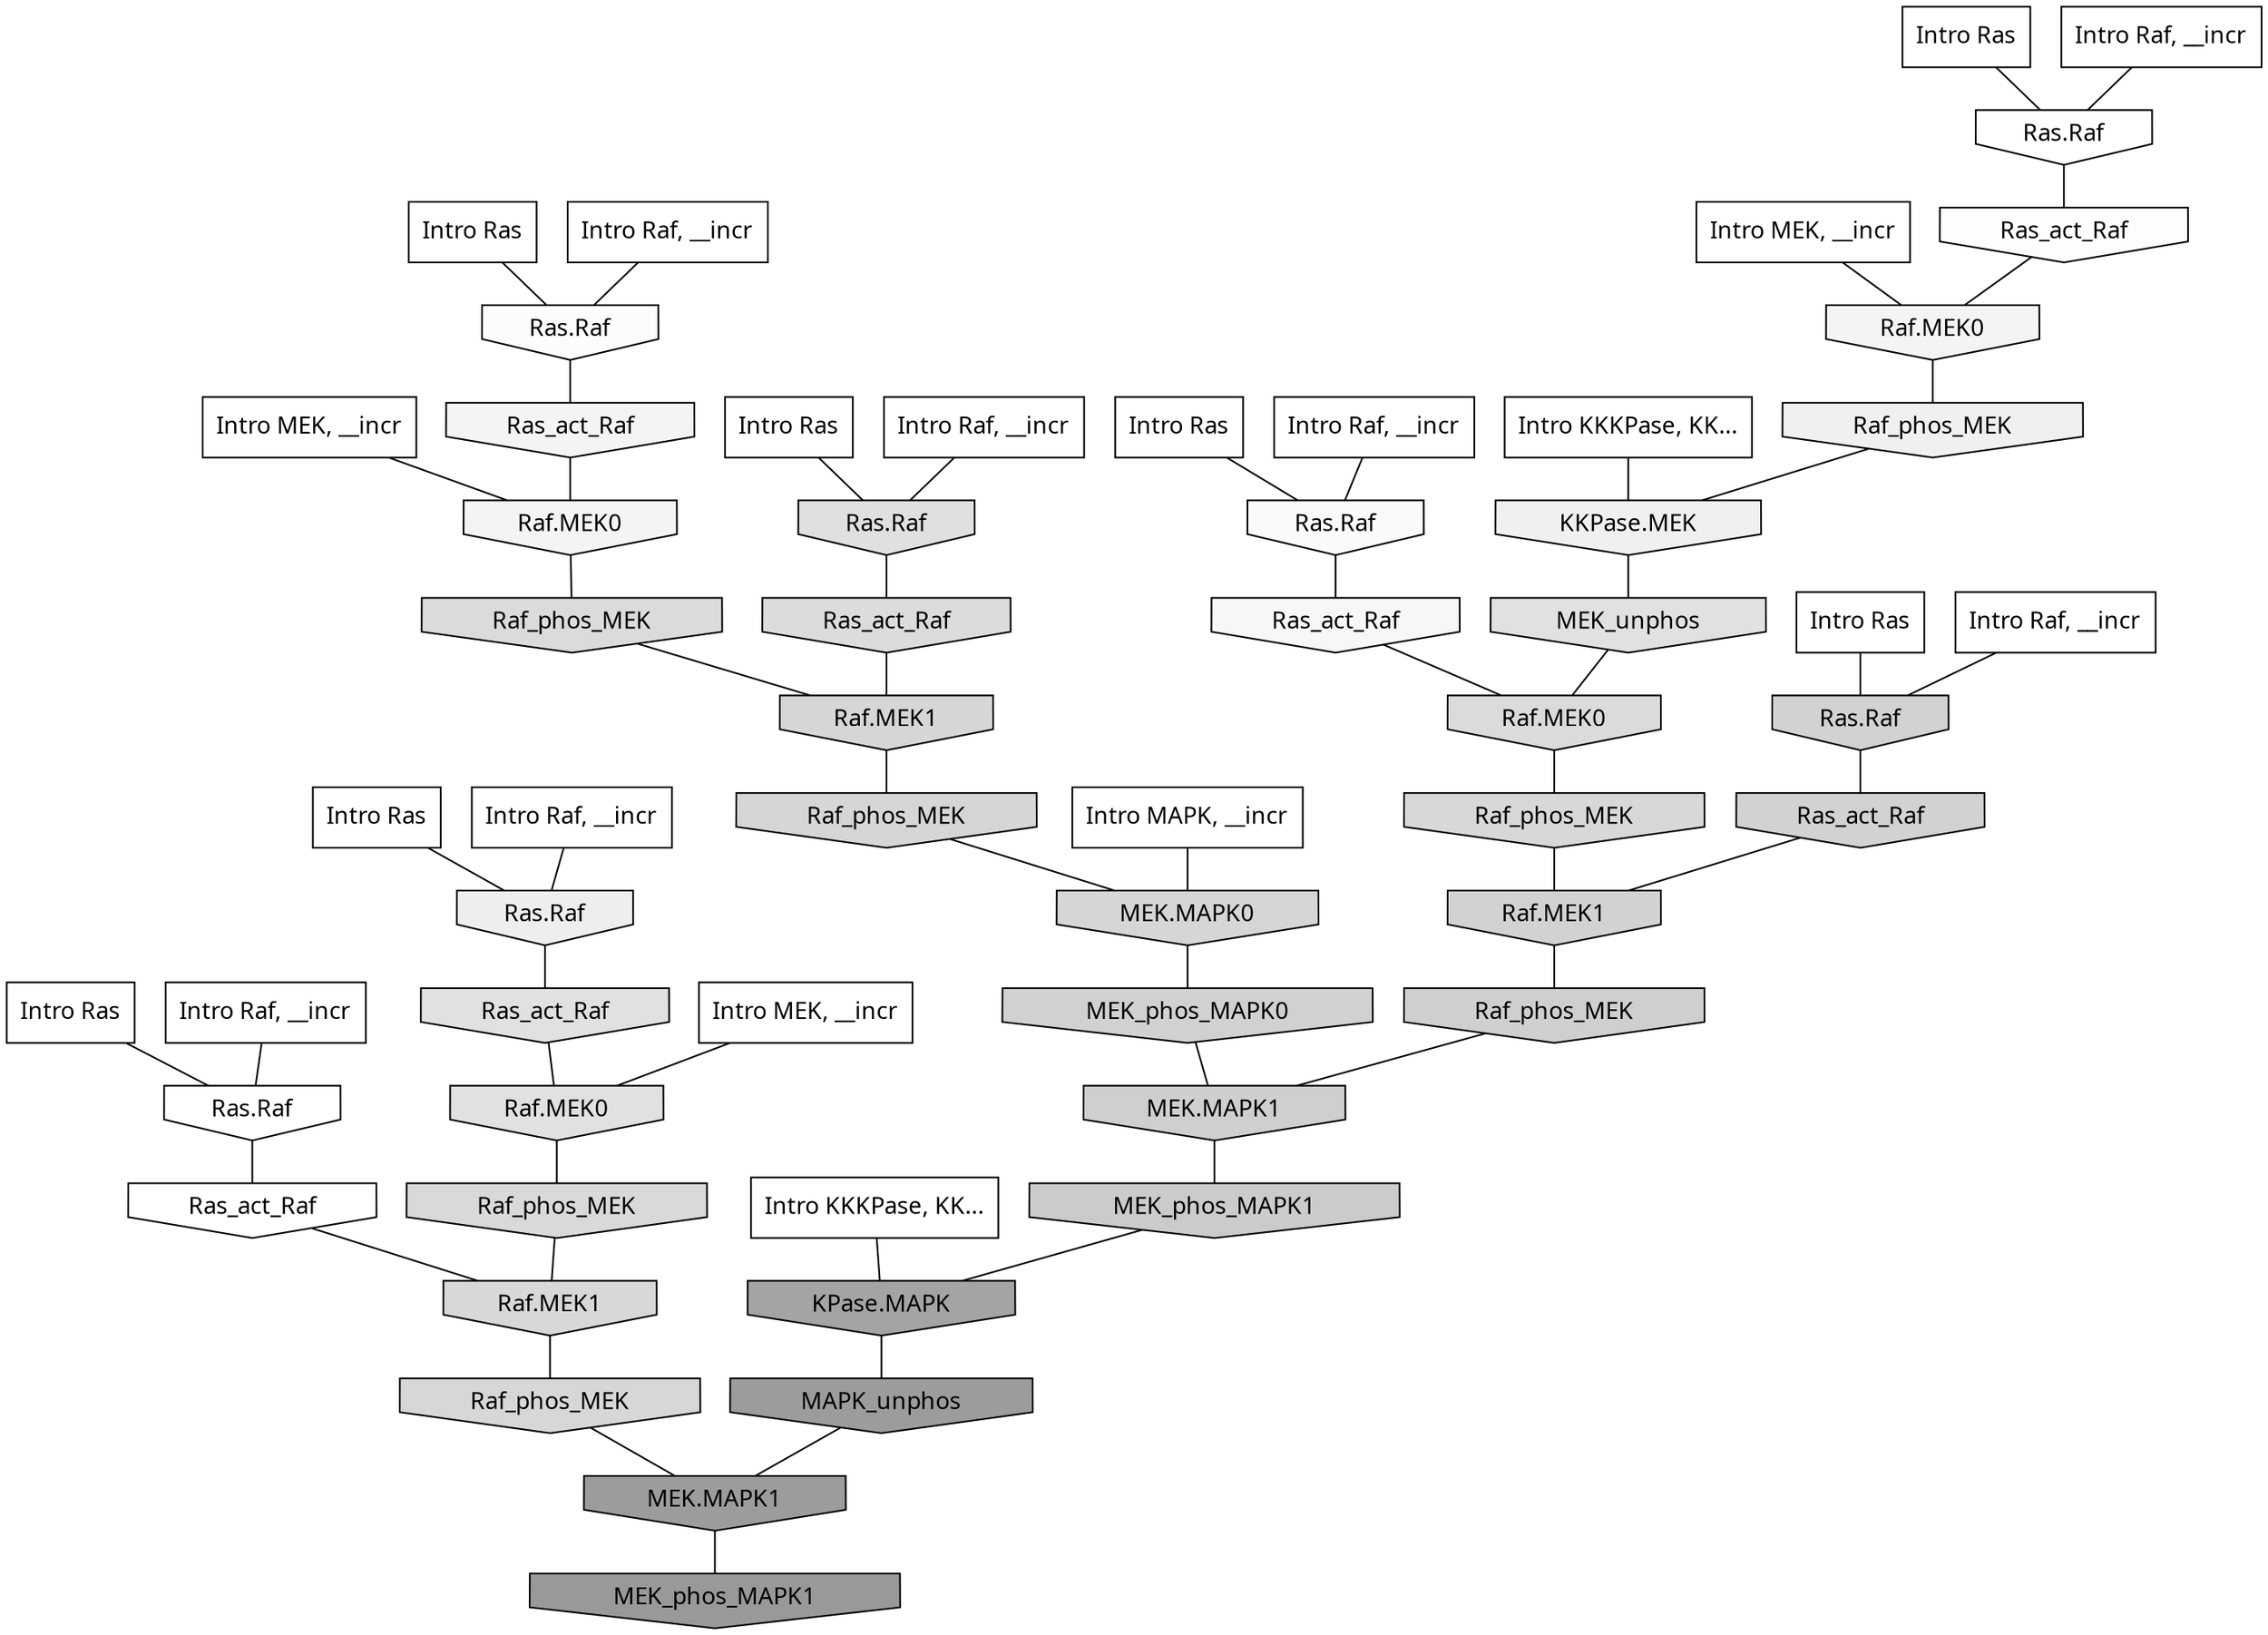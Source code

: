 digraph G{
  rankdir="TB";
  ranksep=0.30;
  node [fontname="CMU Serif"];
  edge [fontname="CMU Serif"];
  
  2 [label="Intro Ras", shape=rectangle, style=filled, fillcolor="0.000 0.000 1.000"]
  
  5 [label="Intro Ras", shape=rectangle, style=filled, fillcolor="0.000 0.000 1.000"]
  
  24 [label="Intro Ras", shape=rectangle, style=filled, fillcolor="0.000 0.000 1.000"]
  
  41 [label="Intro Ras", shape=rectangle, style=filled, fillcolor="0.000 0.000 1.000"]
  
  43 [label="Intro Ras", shape=rectangle, style=filled, fillcolor="0.000 0.000 1.000"]
  
  46 [label="Intro Ras", shape=rectangle, style=filled, fillcolor="0.000 0.000 1.000"]
  
  94 [label="Intro Ras", shape=rectangle, style=filled, fillcolor="0.000 0.000 1.000"]
  
  277 [label="Intro Raf, __incr", shape=rectangle, style=filled, fillcolor="0.000 0.000 1.000"]
  
  411 [label="Intro Raf, __incr", shape=rectangle, style=filled, fillcolor="0.000 0.000 1.000"]
  
  449 [label="Intro Raf, __incr", shape=rectangle, style=filled, fillcolor="0.000 0.000 1.000"]
  
  635 [label="Intro Raf, __incr", shape=rectangle, style=filled, fillcolor="0.000 0.000 1.000"]
  
  802 [label="Intro Raf, __incr", shape=rectangle, style=filled, fillcolor="0.000 0.000 1.000"]
  
  847 [label="Intro Raf, __incr", shape=rectangle, style=filled, fillcolor="0.000 0.000 1.000"]
  
  1018 [label="Intro Raf, __incr", shape=rectangle, style=filled, fillcolor="0.000 0.000 1.000"]
  
  1430 [label="Intro MEK, __incr", shape=rectangle, style=filled, fillcolor="0.000 0.000 1.000"]
  
  1698 [label="Intro MEK, __incr", shape=rectangle, style=filled, fillcolor="0.000 0.000 1.000"]
  
  2070 [label="Intro MEK, __incr", shape=rectangle, style=filled, fillcolor="0.000 0.000 1.000"]
  
  2484 [label="Intro MAPK, __incr", shape=rectangle, style=filled, fillcolor="0.000 0.000 1.000"]
  
  3106 [label="Intro KKKPase, KK...", shape=rectangle, style=filled, fillcolor="0.000 0.000 1.000"]
  
  3192 [label="Intro KKKPase, KK...", shape=rectangle, style=filled, fillcolor="0.000 0.000 1.000"]
  
  3256 [label="Ras.Raf", shape=invhouse, style=filled, fillcolor="0.000 0.000 1.000"]
  
  3259 [label="Ras.Raf", shape=invhouse, style=filled, fillcolor="0.000 0.000 1.000"]
  
  3299 [label="Ras_act_Raf", shape=invhouse, style=filled, fillcolor="0.000 0.000 1.000"]
  
  3404 [label="Ras_act_Raf", shape=invhouse, style=filled, fillcolor="0.000 0.000 0.992"]
  
  3482 [label="Ras.Raf", shape=invhouse, style=filled, fillcolor="0.000 0.000 0.985"]
  
  3562 [label="Ras.Raf", shape=invhouse, style=filled, fillcolor="0.000 0.000 0.978"]
  
  3738 [label="Ras_act_Raf", shape=invhouse, style=filled, fillcolor="0.000 0.000 0.968"]
  
  4035 [label="Raf.MEK0", shape=invhouse, style=filled, fillcolor="0.000 0.000 0.956"]
  
  4057 [label="Ras_act_Raf", shape=invhouse, style=filled, fillcolor="0.000 0.000 0.955"]
  
  4059 [label="Raf.MEK0", shape=invhouse, style=filled, fillcolor="0.000 0.000 0.955"]
  
  4463 [label="Raf_phos_MEK", shape=invhouse, style=filled, fillcolor="0.000 0.000 0.939"]
  
  4481 [label="KKPase.MEK", shape=invhouse, style=filled, fillcolor="0.000 0.000 0.939"]
  
  4718 [label="Ras.Raf", shape=invhouse, style=filled, fillcolor="0.000 0.000 0.930"]
  
  6206 [label="MEK_unphos", shape=invhouse, style=filled, fillcolor="0.000 0.000 0.882"]
  
  6291 [label="Ras_act_Raf", shape=invhouse, style=filled, fillcolor="0.000 0.000 0.880"]
  
  6293 [label="Raf.MEK0", shape=invhouse, style=filled, fillcolor="0.000 0.000 0.880"]
  
  6431 [label="Ras.Raf", shape=invhouse, style=filled, fillcolor="0.000 0.000 0.876"]
  
  7149 [label="Ras_act_Raf", shape=invhouse, style=filled, fillcolor="0.000 0.000 0.862"]
  
  7265 [label="Raf.MEK0", shape=invhouse, style=filled, fillcolor="0.000 0.000 0.859"]
  
  7452 [label="Raf_phos_MEK", shape=invhouse, style=filled, fillcolor="0.000 0.000 0.856"]
  
  7732 [label="Raf_phos_MEK", shape=invhouse, style=filled, fillcolor="0.000 0.000 0.851"]
  
  7974 [label="Raf.MEK1", shape=invhouse, style=filled, fillcolor="0.000 0.000 0.846"]
  
  8000 [label="Raf_phos_MEK", shape=invhouse, style=filled, fillcolor="0.000 0.000 0.846"]
  
  8273 [label="Raf_phos_MEK", shape=invhouse, style=filled, fillcolor="0.000 0.000 0.842"]
  
  8505 [label="Raf.MEK1", shape=invhouse, style=filled, fillcolor="0.000 0.000 0.837"]
  
  8599 [label="Raf_phos_MEK", shape=invhouse, style=filled, fillcolor="0.000 0.000 0.836"]
  
  8604 [label="MEK.MAPK0", shape=invhouse, style=filled, fillcolor="0.000 0.000 0.836"]
  
  9338 [label="Ras.Raf", shape=invhouse, style=filled, fillcolor="0.000 0.000 0.824"]
  
  9409 [label="Ras_act_Raf", shape=invhouse, style=filled, fillcolor="0.000 0.000 0.823"]
  
  9419 [label="Raf.MEK1", shape=invhouse, style=filled, fillcolor="0.000 0.000 0.823"]
  
  9839 [label="MEK_phos_MAPK0", shape=invhouse, style=filled, fillcolor="0.000 0.000 0.818"]
  
  10339 [label="Raf_phos_MEK", shape=invhouse, style=filled, fillcolor="0.000 0.000 0.812"]
  
  10341 [label="MEK.MAPK1", shape=invhouse, style=filled, fillcolor="0.000 0.000 0.812"]
  
  12056 [label="MEK_phos_MAPK1", shape=invhouse, style=filled, fillcolor="0.000 0.000 0.793"]
  
  20823 [label="KPase.MAPK", shape=invhouse, style=filled, fillcolor="0.000 0.000 0.641"]
  
  21586 [label="MAPK_unphos", shape=invhouse, style=filled, fillcolor="0.000 0.000 0.611"]
  
  21587 [label="MEK.MAPK1", shape=invhouse, style=filled, fillcolor="0.000 0.000 0.611"]
  
  21902 [label="MEK_phos_MAPK1", shape=invhouse, style=filled, fillcolor="0.000 0.000 0.600"]
  
  
  21587 -> 21902 [dir=none, color="0.000 0.000 0.000"] 
  21586 -> 21587 [dir=none, color="0.000 0.000 0.000"] 
  20823 -> 21586 [dir=none, color="0.000 0.000 0.000"] 
  12056 -> 20823 [dir=none, color="0.000 0.000 0.000"] 
  10341 -> 12056 [dir=none, color="0.000 0.000 0.000"] 
  10339 -> 10341 [dir=none, color="0.000 0.000 0.000"] 
  9839 -> 10341 [dir=none, color="0.000 0.000 0.000"] 
  9419 -> 10339 [dir=none, color="0.000 0.000 0.000"] 
  9409 -> 9419 [dir=none, color="0.000 0.000 0.000"] 
  9338 -> 9409 [dir=none, color="0.000 0.000 0.000"] 
  8604 -> 9839 [dir=none, color="0.000 0.000 0.000"] 
  8599 -> 8604 [dir=none, color="0.000 0.000 0.000"] 
  8505 -> 8599 [dir=none, color="0.000 0.000 0.000"] 
  8273 -> 21587 [dir=none, color="0.000 0.000 0.000"] 
  8000 -> 9419 [dir=none, color="0.000 0.000 0.000"] 
  7974 -> 8273 [dir=none, color="0.000 0.000 0.000"] 
  7732 -> 7974 [dir=none, color="0.000 0.000 0.000"] 
  7452 -> 8505 [dir=none, color="0.000 0.000 0.000"] 
  7265 -> 8000 [dir=none, color="0.000 0.000 0.000"] 
  7149 -> 8505 [dir=none, color="0.000 0.000 0.000"] 
  6431 -> 7149 [dir=none, color="0.000 0.000 0.000"] 
  6293 -> 7732 [dir=none, color="0.000 0.000 0.000"] 
  6291 -> 6293 [dir=none, color="0.000 0.000 0.000"] 
  6206 -> 7265 [dir=none, color="0.000 0.000 0.000"] 
  4718 -> 6291 [dir=none, color="0.000 0.000 0.000"] 
  4481 -> 6206 [dir=none, color="0.000 0.000 0.000"] 
  4463 -> 4481 [dir=none, color="0.000 0.000 0.000"] 
  4059 -> 7452 [dir=none, color="0.000 0.000 0.000"] 
  4057 -> 4059 [dir=none, color="0.000 0.000 0.000"] 
  4035 -> 4463 [dir=none, color="0.000 0.000 0.000"] 
  3738 -> 7265 [dir=none, color="0.000 0.000 0.000"] 
  3562 -> 3738 [dir=none, color="0.000 0.000 0.000"] 
  3482 -> 4057 [dir=none, color="0.000 0.000 0.000"] 
  3404 -> 4035 [dir=none, color="0.000 0.000 0.000"] 
  3299 -> 7974 [dir=none, color="0.000 0.000 0.000"] 
  3259 -> 3299 [dir=none, color="0.000 0.000 0.000"] 
  3256 -> 3404 [dir=none, color="0.000 0.000 0.000"] 
  3192 -> 4481 [dir=none, color="0.000 0.000 0.000"] 
  3106 -> 20823 [dir=none, color="0.000 0.000 0.000"] 
  2484 -> 8604 [dir=none, color="0.000 0.000 0.000"] 
  2070 -> 4059 [dir=none, color="0.000 0.000 0.000"] 
  1698 -> 4035 [dir=none, color="0.000 0.000 0.000"] 
  1430 -> 6293 [dir=none, color="0.000 0.000 0.000"] 
  1018 -> 3259 [dir=none, color="0.000 0.000 0.000"] 
  847 -> 4718 [dir=none, color="0.000 0.000 0.000"] 
  802 -> 3482 [dir=none, color="0.000 0.000 0.000"] 
  635 -> 6431 [dir=none, color="0.000 0.000 0.000"] 
  449 -> 9338 [dir=none, color="0.000 0.000 0.000"] 
  411 -> 3562 [dir=none, color="0.000 0.000 0.000"] 
  277 -> 3256 [dir=none, color="0.000 0.000 0.000"] 
  94 -> 3482 [dir=none, color="0.000 0.000 0.000"] 
  46 -> 4718 [dir=none, color="0.000 0.000 0.000"] 
  43 -> 6431 [dir=none, color="0.000 0.000 0.000"] 
  41 -> 3259 [dir=none, color="0.000 0.000 0.000"] 
  24 -> 3256 [dir=none, color="0.000 0.000 0.000"] 
  5 -> 9338 [dir=none, color="0.000 0.000 0.000"] 
  2 -> 3562 [dir=none, color="0.000 0.000 0.000"] 
  
  }
